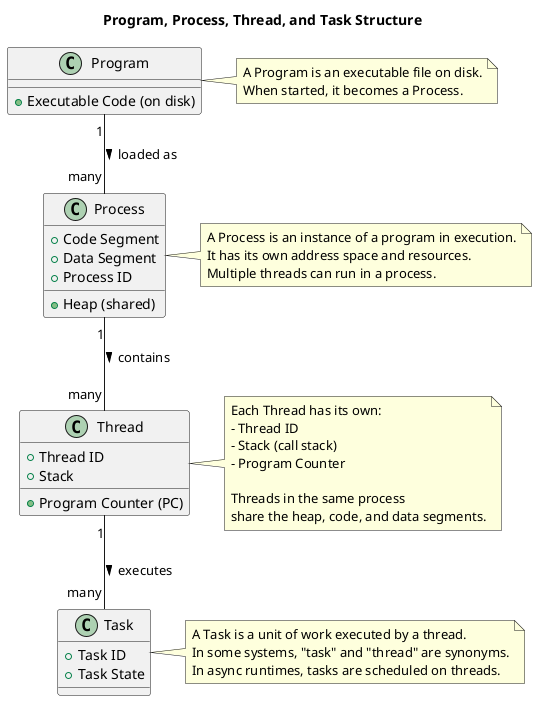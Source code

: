 @startuml
title Program, Process, Thread, and Task Structure

class Program {
    +Executable Code (on disk)
}

class Process {
    +Heap (shared)
    +Code Segment
    +Data Segment
    +Process ID
}

class Thread {
    +Thread ID
    +Program Counter (PC)
    +Stack
}

class Task {
    +Task ID
    +Task State
}

Program "1" -- "many" Process : loaded as >
Process "1" -- "many" Thread : contains >
Thread "1" -- "many" Task : executes >

note right of Program
A Program is an executable file on disk.
When started, it becomes a Process.
end note

note right of Process
A Process is an instance of a program in execution.
It has its own address space and resources.
Multiple threads can run in a process.
end note

note right of Thread
Each Thread has its own:
- Thread ID
- Stack (call stack)
- Program Counter

Threads in the same process
share the heap, code, and data segments.
end note

note right of Task
A Task is a unit of work executed by a thread.
In some systems, "task" and "thread" are synonyms.
In async runtimes, tasks are scheduled on threads.
end note

@enduml
